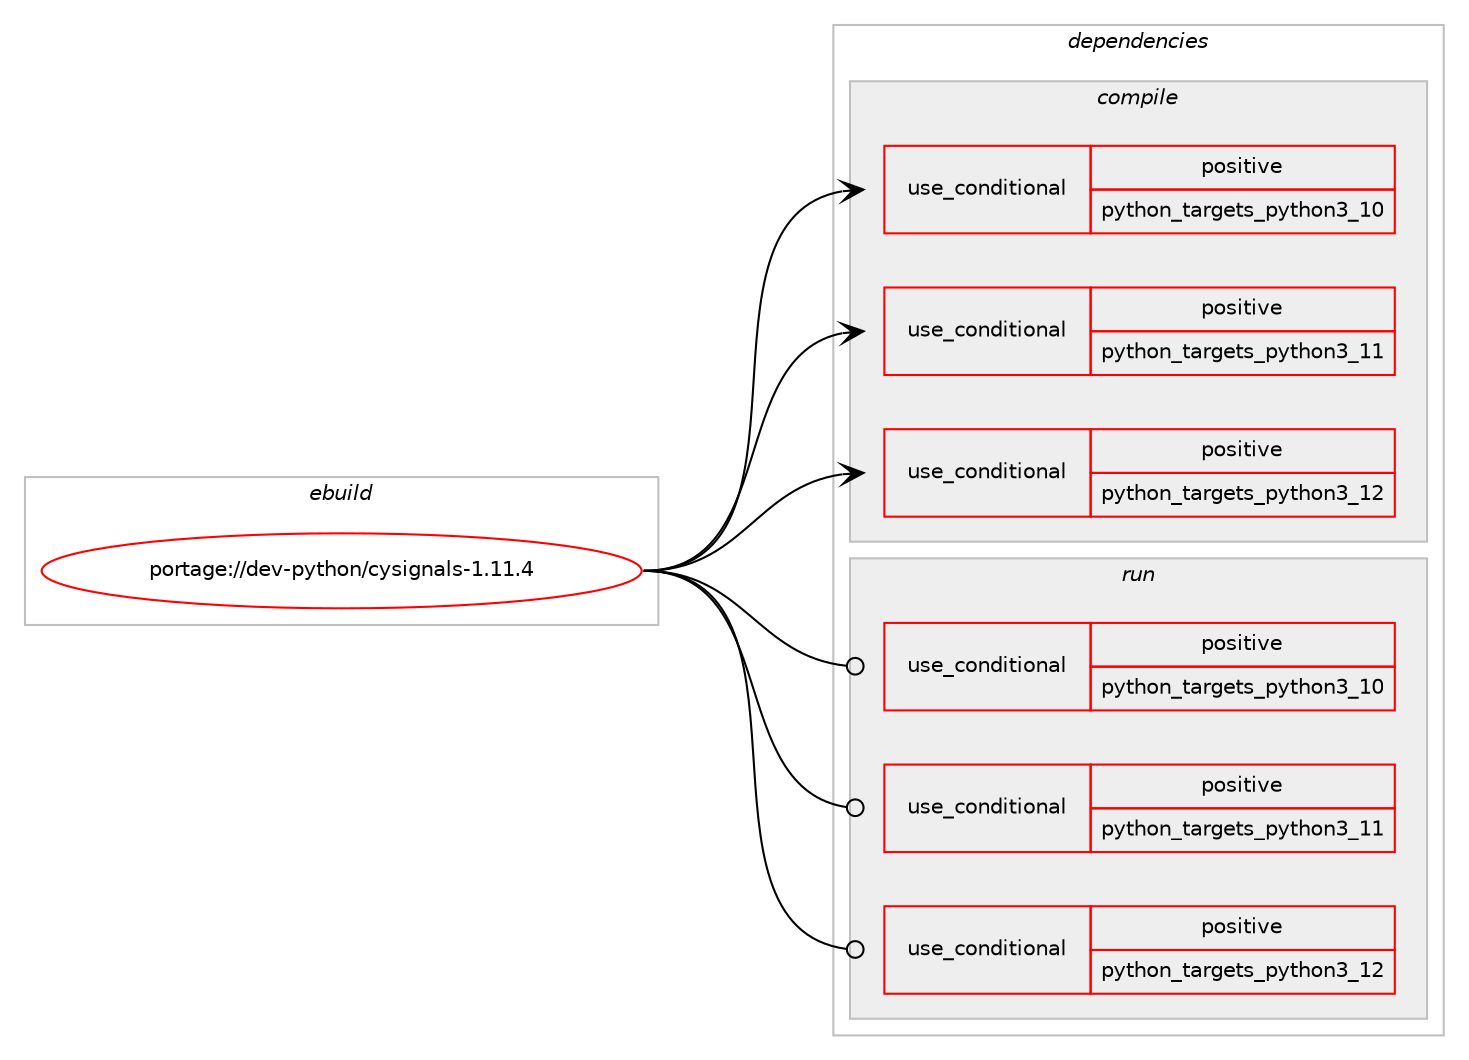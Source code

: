 digraph prolog {

# *************
# Graph options
# *************

newrank=true;
concentrate=true;
compound=true;
graph [rankdir=LR,fontname=Helvetica,fontsize=10,ranksep=1.5];#, ranksep=2.5, nodesep=0.2];
edge  [arrowhead=vee];
node  [fontname=Helvetica,fontsize=10];

# **********
# The ebuild
# **********

subgraph cluster_leftcol {
color=gray;
rank=same;
label=<<i>ebuild</i>>;
id [label="portage://dev-python/cysignals-1.11.4", color=red, width=4, href="../dev-python/cysignals-1.11.4.svg"];
}

# ****************
# The dependencies
# ****************

subgraph cluster_midcol {
color=gray;
label=<<i>dependencies</i>>;
subgraph cluster_compile {
fillcolor="#eeeeee";
style=filled;
label=<<i>compile</i>>;
subgraph cond31185 {
dependency72628 [label=<<TABLE BORDER="0" CELLBORDER="1" CELLSPACING="0" CELLPADDING="4"><TR><TD ROWSPAN="3" CELLPADDING="10">use_conditional</TD></TR><TR><TD>positive</TD></TR><TR><TD>python_targets_python3_10</TD></TR></TABLE>>, shape=none, color=red];
# *** BEGIN UNKNOWN DEPENDENCY TYPE (TODO) ***
# dependency72628 -> package_dependency(portage://dev-python/cysignals-1.11.4,install,no,dev-lang,python,none,[,,],[slot(3.10)],[])
# *** END UNKNOWN DEPENDENCY TYPE (TODO) ***

}
id:e -> dependency72628:w [weight=20,style="solid",arrowhead="vee"];
subgraph cond31186 {
dependency72629 [label=<<TABLE BORDER="0" CELLBORDER="1" CELLSPACING="0" CELLPADDING="4"><TR><TD ROWSPAN="3" CELLPADDING="10">use_conditional</TD></TR><TR><TD>positive</TD></TR><TR><TD>python_targets_python3_11</TD></TR></TABLE>>, shape=none, color=red];
# *** BEGIN UNKNOWN DEPENDENCY TYPE (TODO) ***
# dependency72629 -> package_dependency(portage://dev-python/cysignals-1.11.4,install,no,dev-lang,python,none,[,,],[slot(3.11)],[])
# *** END UNKNOWN DEPENDENCY TYPE (TODO) ***

}
id:e -> dependency72629:w [weight=20,style="solid",arrowhead="vee"];
subgraph cond31187 {
dependency72630 [label=<<TABLE BORDER="0" CELLBORDER="1" CELLSPACING="0" CELLPADDING="4"><TR><TD ROWSPAN="3" CELLPADDING="10">use_conditional</TD></TR><TR><TD>positive</TD></TR><TR><TD>python_targets_python3_12</TD></TR></TABLE>>, shape=none, color=red];
# *** BEGIN UNKNOWN DEPENDENCY TYPE (TODO) ***
# dependency72630 -> package_dependency(portage://dev-python/cysignals-1.11.4,install,no,dev-lang,python,none,[,,],[slot(3.12)],[])
# *** END UNKNOWN DEPENDENCY TYPE (TODO) ***

}
id:e -> dependency72630:w [weight=20,style="solid",arrowhead="vee"];
# *** BEGIN UNKNOWN DEPENDENCY TYPE (TODO) ***
# id -> package_dependency(portage://dev-python/cysignals-1.11.4,install,no,sci-mathematics,pari,none,[,,],any_same_slot,[])
# *** END UNKNOWN DEPENDENCY TYPE (TODO) ***

}
subgraph cluster_compileandrun {
fillcolor="#eeeeee";
style=filled;
label=<<i>compile and run</i>>;
}
subgraph cluster_run {
fillcolor="#eeeeee";
style=filled;
label=<<i>run</i>>;
subgraph cond31188 {
dependency72631 [label=<<TABLE BORDER="0" CELLBORDER="1" CELLSPACING="0" CELLPADDING="4"><TR><TD ROWSPAN="3" CELLPADDING="10">use_conditional</TD></TR><TR><TD>positive</TD></TR><TR><TD>python_targets_python3_10</TD></TR></TABLE>>, shape=none, color=red];
# *** BEGIN UNKNOWN DEPENDENCY TYPE (TODO) ***
# dependency72631 -> package_dependency(portage://dev-python/cysignals-1.11.4,run,no,dev-lang,python,none,[,,],[slot(3.10)],[])
# *** END UNKNOWN DEPENDENCY TYPE (TODO) ***

}
id:e -> dependency72631:w [weight=20,style="solid",arrowhead="odot"];
subgraph cond31189 {
dependency72632 [label=<<TABLE BORDER="0" CELLBORDER="1" CELLSPACING="0" CELLPADDING="4"><TR><TD ROWSPAN="3" CELLPADDING="10">use_conditional</TD></TR><TR><TD>positive</TD></TR><TR><TD>python_targets_python3_11</TD></TR></TABLE>>, shape=none, color=red];
# *** BEGIN UNKNOWN DEPENDENCY TYPE (TODO) ***
# dependency72632 -> package_dependency(portage://dev-python/cysignals-1.11.4,run,no,dev-lang,python,none,[,,],[slot(3.11)],[])
# *** END UNKNOWN DEPENDENCY TYPE (TODO) ***

}
id:e -> dependency72632:w [weight=20,style="solid",arrowhead="odot"];
subgraph cond31190 {
dependency72633 [label=<<TABLE BORDER="0" CELLBORDER="1" CELLSPACING="0" CELLPADDING="4"><TR><TD ROWSPAN="3" CELLPADDING="10">use_conditional</TD></TR><TR><TD>positive</TD></TR><TR><TD>python_targets_python3_12</TD></TR></TABLE>>, shape=none, color=red];
# *** BEGIN UNKNOWN DEPENDENCY TYPE (TODO) ***
# dependency72633 -> package_dependency(portage://dev-python/cysignals-1.11.4,run,no,dev-lang,python,none,[,,],[slot(3.12)],[])
# *** END UNKNOWN DEPENDENCY TYPE (TODO) ***

}
id:e -> dependency72633:w [weight=20,style="solid",arrowhead="odot"];
# *** BEGIN UNKNOWN DEPENDENCY TYPE (TODO) ***
# id -> package_dependency(portage://dev-python/cysignals-1.11.4,run,no,sci-mathematics,pari,none,[,,],any_same_slot,[])
# *** END UNKNOWN DEPENDENCY TYPE (TODO) ***

}
}

# **************
# The candidates
# **************

subgraph cluster_choices {
rank=same;
color=gray;
label=<<i>candidates</i>>;

}

}
